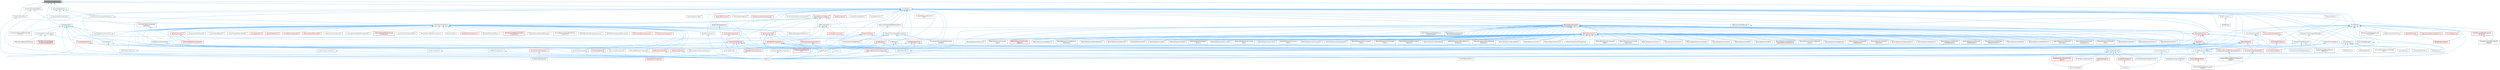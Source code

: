 digraph "PrimitiveComponentId.h"
{
 // INTERACTIVE_SVG=YES
 // LATEX_PDF_SIZE
  bgcolor="transparent";
  edge [fontname=Helvetica,fontsize=10,labelfontname=Helvetica,labelfontsize=10];
  node [fontname=Helvetica,fontsize=10,shape=box,height=0.2,width=0.4];
  Node1 [id="Node000001",label="PrimitiveComponentId.h",height=0.2,width=0.4,color="gray40", fillcolor="grey60", style="filled", fontcolor="black",tooltip=" "];
  Node1 -> Node2 [id="edge1_Node000001_Node000002",dir="back",color="steelblue1",style="solid",tooltip=" "];
  Node2 [id="Node000002",label="ComponentInterfaces.h",height=0.2,width=0.4,color="grey40", fillcolor="white", style="filled",URL="$d2/d8f/ComponentInterfaces_8h.html",tooltip=" "];
  Node2 -> Node3 [id="edge2_Node000002_Node000003",dir="back",color="steelblue1",style="solid",tooltip=" "];
  Node3 [id="Node000003",label="ActorPrimitiveComponentInterface.h",height=0.2,width=0.4,color="grey40", fillcolor="white", style="filled",URL="$d1/d40/ActorPrimitiveComponentInterface_8h.html",tooltip=" "];
  Node3 -> Node4 [id="edge3_Node000003_Node000004",dir="back",color="steelblue1",style="solid",tooltip=" "];
  Node4 [id="Node000004",label="PrimitiveComponent.h",height=0.2,width=0.4,color="grey40", fillcolor="white", style="filled",URL="$df/d9f/PrimitiveComponent_8h.html",tooltip=" "];
  Node4 -> Node5 [id="edge4_Node000004_Node000005",dir="back",color="steelblue1",style="solid",tooltip=" "];
  Node5 [id="Node000005",label="ActorPrimitiveColorHandler.h",height=0.2,width=0.4,color="grey40", fillcolor="white", style="filled",URL="$d4/d72/ActorPrimitiveColorHandler_8h.html",tooltip=" "];
  Node4 -> Node6 [id="edge5_Node000004_Node000006",dir="back",color="steelblue1",style="solid",tooltip=" "];
  Node6 [id="Node000006",label="ArrowComponent.h",height=0.2,width=0.4,color="grey40", fillcolor="white", style="filled",URL="$db/d35/ArrowComponent_8h.html",tooltip=" "];
  Node6 -> Node7 [id="edge6_Node000006_Node000007",dir="back",color="steelblue1",style="solid",tooltip=" "];
  Node7 [id="Node000007",label="Engine.h",height=0.2,width=0.4,color="grey40", fillcolor="white", style="filled",URL="$d1/d34/Public_2Engine_8h.html",tooltip=" "];
  Node4 -> Node8 [id="edge7_Node000004_Node000008",dir="back",color="steelblue1",style="solid",tooltip=" "];
  Node8 [id="Node000008",label="AsyncRegisterLevelContext.cpp",height=0.2,width=0.4,color="grey40", fillcolor="white", style="filled",URL="$da/df8/AsyncRegisterLevelContext_8cpp.html",tooltip=" "];
  Node4 -> Node9 [id="edge8_Node000004_Node000009",dir="back",color="steelblue1",style="solid",tooltip=" "];
  Node9 [id="Node000009",label="BakedShallowWaterSimulation\lComponent.h",height=0.2,width=0.4,color="red", fillcolor="#FFF0F0", style="filled",URL="$d4/dbc/BakedShallowWaterSimulationComponent_8h.html",tooltip=" "];
  Node4 -> Node23 [id="edge9_Node000004_Node000023",dir="back",color="steelblue1",style="solid",tooltip=" "];
  Node23 [id="Node000023",label="BillboardComponent.h",height=0.2,width=0.4,color="red", fillcolor="#FFF0F0", style="filled",URL="$db/d72/BillboardComponent_8h.html",tooltip=" "];
  Node23 -> Node7 [id="edge10_Node000023_Node000007",dir="back",color="steelblue1",style="solid",tooltip=" "];
  Node4 -> Node28 [id="edge11_Node000004_Node000028",dir="back",color="steelblue1",style="solid",tooltip=" "];
  Node28 [id="Node000028",label="BrushComponent.h",height=0.2,width=0.4,color="red", fillcolor="#FFF0F0", style="filled",URL="$d0/d9c/BrushComponent_8h.html",tooltip=" "];
  Node28 -> Node7 [id="edge12_Node000028_Node000007",dir="back",color="steelblue1",style="solid",tooltip=" "];
  Node4 -> Node30 [id="edge13_Node000004_Node000030",dir="back",color="steelblue1",style="solid",tooltip=" "];
  Node30 [id="Node000030",label="ClusterUnionComponent.h",height=0.2,width=0.4,color="red", fillcolor="#FFF0F0", style="filled",URL="$d0/d16/ClusterUnionComponent_8h.html",tooltip=" "];
  Node4 -> Node32 [id="edge14_Node000004_Node000032",dir="back",color="steelblue1",style="solid",tooltip=" "];
  Node32 [id="Node000032",label="ComponentCollisionUtil.h",height=0.2,width=0.4,color="grey40", fillcolor="white", style="filled",URL="$d9/d1c/ComponentCollisionUtil_8h.html",tooltip=" "];
  Node4 -> Node33 [id="edge15_Node000004_Node000033",dir="back",color="steelblue1",style="solid",tooltip=" "];
  Node33 [id="Node000033",label="CustomPhysXPayload.h",height=0.2,width=0.4,color="grey40", fillcolor="white", style="filled",URL="$d3/d90/CustomPhysXPayload_8h.html",tooltip=" "];
  Node4 -> Node34 [id="edge16_Node000004_Node000034",dir="back",color="steelblue1",style="solid",tooltip=" "];
  Node34 [id="Node000034",label="DebugDrawComponent.h",height=0.2,width=0.4,color="red", fillcolor="#FFF0F0", style="filled",URL="$d9/dae/DebugDrawComponent_8h.html",tooltip=" "];
  Node4 -> Node38 [id="edge17_Node000004_Node000038",dir="back",color="steelblue1",style="solid",tooltip=" "];
  Node38 [id="Node000038",label="DrawFrustumComponent.h",height=0.2,width=0.4,color="grey40", fillcolor="white", style="filled",URL="$db/d24/DrawFrustumComponent_8h.html",tooltip=" "];
  Node38 -> Node7 [id="edge18_Node000038_Node000007",dir="back",color="steelblue1",style="solid",tooltip=" "];
  Node4 -> Node39 [id="edge19_Node000004_Node000039",dir="back",color="steelblue1",style="solid",tooltip=" "];
  Node39 [id="Node000039",label="EditorComponentSourceFactory.h",height=0.2,width=0.4,color="grey40", fillcolor="white", style="filled",URL="$d4/d35/EditorComponentSourceFactory_8h.html",tooltip=" "];
  Node4 -> Node40 [id="edge20_Node000004_Node000040",dir="back",color="steelblue1",style="solid",tooltip=" "];
  Node40 [id="Node000040",label="EditorViewportSelectability.h",height=0.2,width=0.4,color="grey40", fillcolor="white", style="filled",URL="$d0/da6/EditorViewportSelectability_8h.html",tooltip=" "];
  Node4 -> Node41 [id="edge21_Node000004_Node000041",dir="back",color="steelblue1",style="solid",tooltip=" "];
  Node41 [id="Node000041",label="EngineMinimal.h",height=0.2,width=0.4,color="grey40", fillcolor="white", style="filled",URL="$d0/d2c/EngineMinimal_8h.html",tooltip=" "];
  Node41 -> Node7 [id="edge22_Node000041_Node000007",dir="back",color="steelblue1",style="solid",tooltip=" "];
  Node4 -> Node42 [id="edge23_Node000004_Node000042",dir="back",color="steelblue1",style="solid",tooltip=" "];
  Node42 [id="Node000042",label="EngineSharedPCH.h",height=0.2,width=0.4,color="grey40", fillcolor="white", style="filled",URL="$dc/dbb/EngineSharedPCH_8h.html",tooltip=" "];
  Node42 -> Node43 [id="edge24_Node000042_Node000043",dir="back",color="steelblue1",style="solid",tooltip=" "];
  Node43 [id="Node000043",label="UnrealEdSharedPCH.h",height=0.2,width=0.4,color="grey40", fillcolor="white", style="filled",URL="$d1/de6/UnrealEdSharedPCH_8h.html",tooltip=" "];
  Node4 -> Node44 [id="edge25_Node000004_Node000044",dir="back",color="steelblue1",style="solid",tooltip=" "];
  Node44 [id="Node000044",label="FloorQueryUtils.h",height=0.2,width=0.4,color="red", fillcolor="#FFF0F0", style="filled",URL="$df/d2a/FloorQueryUtils_8h.html",tooltip=" "];
  Node4 -> Node57 [id="edge26_Node000004_Node000057",dir="back",color="steelblue1",style="solid",tooltip=" "];
  Node57 [id="Node000057",label="GeometrySelector.h",height=0.2,width=0.4,color="red", fillcolor="#FFF0F0", style="filled",URL="$d5/d67/GeometrySelector_8h.html",tooltip=" "];
  Node4 -> Node67 [id="edge27_Node000004_Node000067",dir="back",color="steelblue1",style="solid",tooltip=" "];
  Node67 [id="Node000067",label="GizmoBaseComponent.h",height=0.2,width=0.4,color="red", fillcolor="#FFF0F0", style="filled",URL="$db/dfd/GizmoBaseComponent_8h.html",tooltip=" "];
  Node4 -> Node74 [id="edge28_Node000004_Node000074",dir="back",color="steelblue1",style="solid",tooltip=" "];
  Node74 [id="Node000074",label="GizmoRenderingUtil.h",height=0.2,width=0.4,color="grey40", fillcolor="white", style="filled",URL="$d0/d40/GizmoRenderingUtil_8h.html",tooltip=" "];
  Node74 -> Node75 [id="edge29_Node000074_Node000075",dir="back",color="steelblue1",style="solid",tooltip=" "];
  Node75 [id="Node000075",label="GizmoElementBase.h",height=0.2,width=0.4,color="red", fillcolor="#FFF0F0", style="filled",URL="$d5/d19/GizmoElementBase_8h.html",tooltip=" "];
  Node74 -> Node91 [id="edge30_Node000074_Node000091",dir="back",color="steelblue1",style="solid",tooltip=" "];
  Node91 [id="Node000091",label="GizmoViewContext.h",height=0.2,width=0.4,color="red", fillcolor="#FFF0F0", style="filled",URL="$dd/d1a/GizmoViewContext_8h.html",tooltip=" "];
  Node91 -> Node75 [id="edge31_Node000091_Node000075",dir="back",color="steelblue1",style="solid",tooltip=" "];
  Node4 -> Node93 [id="edge32_Node000004_Node000093",dir="back",color="steelblue1",style="solid",tooltip=" "];
  Node93 [id="Node000093",label="ISMComponentDescriptor.h",height=0.2,width=0.4,color="red", fillcolor="#FFF0F0", style="filled",URL="$dd/d82/ISMComponentDescriptor_8h.html",tooltip=" "];
  Node4 -> Node99 [id="edge33_Node000004_Node000099",dir="back",color="steelblue1",style="solid",tooltip=" "];
  Node99 [id="Node000099",label="LakeCollisionComponent.h",height=0.2,width=0.4,color="grey40", fillcolor="white", style="filled",URL="$d6/d05/LakeCollisionComponent_8h.html",tooltip=" "];
  Node4 -> Node100 [id="edge34_Node000004_Node000100",dir="back",color="steelblue1",style="solid",tooltip=" "];
  Node100 [id="Node000100",label="LandscapeComponent.h",height=0.2,width=0.4,color="red", fillcolor="#FFF0F0", style="filled",URL="$d4/dba/LandscapeComponent_8h.html",tooltip=" "];
  Node100 -> Node108 [id="edge35_Node000100_Node000108",dir="back",color="steelblue1",style="solid",tooltip=" "];
  Node108 [id="Node000108",label="LandscapeRender.h",height=0.2,width=0.4,color="grey40", fillcolor="white", style="filled",URL="$df/d67/LandscapeRender_8h.html",tooltip=" "];
  Node4 -> Node109 [id="edge36_Node000004_Node000109",dir="back",color="steelblue1",style="solid",tooltip=" "];
  Node109 [id="Node000109",label="LandscapeGizmoRenderComponent.h",height=0.2,width=0.4,color="grey40", fillcolor="white", style="filled",URL="$d0/d84/LandscapeGizmoRenderComponent_8h.html",tooltip=" "];
  Node4 -> Node110 [id="edge37_Node000004_Node000110",dir="back",color="steelblue1",style="solid",tooltip=" "];
  Node110 [id="Node000110",label="LandscapeHeightfieldCollision\lComponent.h",height=0.2,width=0.4,color="red", fillcolor="#FFF0F0", style="filled",URL="$d2/d06/LandscapeHeightfieldCollisionComponent_8h.html",tooltip=" "];
  Node4 -> Node115 [id="edge38_Node000004_Node000115",dir="back",color="steelblue1",style="solid",tooltip=" "];
  Node115 [id="Node000115",label="LandscapeSplinesComponent.h",height=0.2,width=0.4,color="red", fillcolor="#FFF0F0", style="filled",URL="$d4/d7e/LandscapeSplinesComponent_8h.html",tooltip=" "];
  Node4 -> Node118 [id="edge39_Node000004_Node000118",dir="back",color="steelblue1",style="solid",tooltip=" "];
  Node118 [id="Node000118",label="LineBatchComponent.h",height=0.2,width=0.4,color="grey40", fillcolor="white", style="filled",URL="$d4/dd8/LineBatchComponent_8h.html",tooltip=" "];
  Node118 -> Node7 [id="edge40_Node000118_Node000007",dir="back",color="steelblue1",style="solid",tooltip=" "];
  Node4 -> Node119 [id="edge41_Node000004_Node000119",dir="back",color="steelblue1",style="solid",tooltip=" "];
  Node119 [id="Node000119",label="MaterialBillboardComponent.h",height=0.2,width=0.4,color="grey40", fillcolor="white", style="filled",URL="$d0/d98/MaterialBillboardComponent_8h.html",tooltip=" "];
  Node119 -> Node7 [id="edge42_Node000119_Node000007",dir="back",color="steelblue1",style="solid",tooltip=" "];
  Node4 -> Node120 [id="edge43_Node000004_Node000120",dir="back",color="steelblue1",style="solid",tooltip=" "];
  Node120 [id="Node000120",label="MeshComponent.h",height=0.2,width=0.4,color="red", fillcolor="#FFF0F0", style="filled",URL="$dd/d57/MeshComponent_8h.html",tooltip=" "];
  Node120 -> Node41 [id="edge44_Node000120_Node000041",dir="back",color="steelblue1",style="solid",tooltip=" "];
  Node120 -> Node42 [id="edge45_Node000120_Node000042",dir="back",color="steelblue1",style="solid",tooltip=" "];
  Node120 -> Node309 [id="edge46_Node000120_Node000309",dir="back",color="steelblue1",style="solid",tooltip=" "];
  Node309 [id="Node000309",label="StaticMeshComponent.h",height=0.2,width=0.4,color="red", fillcolor="#FFF0F0", style="filled",URL="$da/daf/StaticMeshComponent_8h.html",tooltip=" "];
  Node309 -> Node39 [id="edge47_Node000309_Node000039",dir="back",color="steelblue1",style="solid",tooltip=" "];
  Node309 -> Node7 [id="edge48_Node000309_Node000007",dir="back",color="steelblue1",style="solid",tooltip=" "];
  Node309 -> Node41 [id="edge49_Node000309_Node000041",dir="back",color="steelblue1",style="solid",tooltip=" "];
  Node309 -> Node42 [id="edge50_Node000309_Node000042",dir="back",color="steelblue1",style="solid",tooltip=" "];
  Node309 -> Node242 [id="edge51_Node000309_Node000242",dir="back",color="steelblue1",style="solid",tooltip=" "];
  Node242 [id="Node000242",label="InstancedSkinnedMeshComponent.h",height=0.2,width=0.4,color="red", fillcolor="#FFF0F0", style="filled",URL="$d7/da7/InstancedSkinnedMeshComponent_8h.html",tooltip=" "];
  Node242 -> Node244 [id="edge52_Node000242_Node000244",dir="back",color="steelblue1",style="solid",tooltip=" "];
  Node244 [id="Node000244",label="InstancedSkinnedMeshComponent\lHelper.h",height=0.2,width=0.4,color="grey40", fillcolor="white", style="filled",URL="$d1/d86/InstancedSkinnedMeshComponentHelper_8h.html",tooltip=" "];
  Node309 -> Node328 [id="edge53_Node000309_Node000328",dir="back",color="steelblue1",style="solid",tooltip=" "];
  Node328 [id="Node000328",label="InstancedStaticMeshComponent.h",height=0.2,width=0.4,color="red", fillcolor="#FFF0F0", style="filled",URL="$d8/d5d/InstancedStaticMeshComponent_8h.html",tooltip=" "];
  Node328 -> Node7 [id="edge54_Node000328_Node000007",dir="back",color="steelblue1",style="solid",tooltip=" "];
  Node328 -> Node332 [id="edge55_Node000328_Node000332",dir="back",color="steelblue1",style="solid",tooltip=" "];
  Node332 [id="Node000332",label="InstancedStaticMesh.h",height=0.2,width=0.4,color="red", fillcolor="#FFF0F0", style="filled",URL="$dd/d89/InstancedStaticMesh_8h.html",tooltip=" "];
  Node332 -> Node333 [id="edge56_Node000332_Node000333",dir="back",color="steelblue1",style="solid",tooltip=" "];
  Node333 [id="Node000333",label="InstancedStaticMeshComponent\lHelper.h",height=0.2,width=0.4,color="grey40", fillcolor="white", style="filled",URL="$dc/dc7/InstancedStaticMeshComponentHelper_8h.html",tooltip=" "];
  Node4 -> Node367 [id="edge57_Node000004_Node000367",dir="back",color="steelblue1",style="solid",tooltip=" "];
  Node367 [id="Node000367",label="ModelComponent.h",height=0.2,width=0.4,color="grey40", fillcolor="white", style="filled",URL="$d9/d34/ModelComponent_8h.html",tooltip=" "];
  Node367 -> Node7 [id="edge58_Node000367_Node000007",dir="back",color="steelblue1",style="solid",tooltip=" "];
  Node4 -> Node368 [id="edge59_Node000004_Node000368",dir="back",color="steelblue1",style="solid",tooltip=" "];
  Node368 [id="Node000368",label="ModularVehicleBaseComponent.h",height=0.2,width=0.4,color="grey40", fillcolor="white", style="filled",URL="$d3/dc7/ModularVehicleBaseComponent_8h.html",tooltip=" "];
  Node4 -> Node369 [id="edge60_Node000004_Node000369",dir="back",color="steelblue1",style="solid",tooltip=" "];
  Node369 [id="Node000369",label="MovementUtils.h",height=0.2,width=0.4,color="grey40", fillcolor="white", style="filled",URL="$d0/d54/MovementUtils_8h.html",tooltip=" "];
  Node4 -> Node370 [id="edge61_Node000004_Node000370",dir="back",color="steelblue1",style="solid",tooltip=" "];
  Node370 [id="Node000370",label="NetworkPredictionDriver.h",height=0.2,width=0.4,color="red", fillcolor="#FFF0F0", style="filled",URL="$d4/db2/NetworkPredictionDriver_8h.html",tooltip=" "];
  Node4 -> Node377 [id="edge62_Node000004_Node000377",dir="back",color="steelblue1",style="solid",tooltip=" "];
  Node377 [id="Node000377",label="NetworkPredictionPhysics.h",height=0.2,width=0.4,color="grey40", fillcolor="white", style="filled",URL="$d8/dee/NetworkPredictionPhysics_8h.html",tooltip=" "];
  Node4 -> Node378 [id="edge63_Node000004_Node000378",dir="back",color="steelblue1",style="solid",tooltip=" "];
  Node378 [id="Node000378",label="ParticleSystemComponent.h",height=0.2,width=0.4,color="red", fillcolor="#FFF0F0", style="filled",URL="$d4/d17/ParticleSystemComponent_8h.html",tooltip=" "];
  Node378 -> Node41 [id="edge64_Node000378_Node000041",dir="back",color="steelblue1",style="solid",tooltip=" "];
  Node4 -> Node386 [id="edge65_Node000004_Node000386",dir="back",color="steelblue1",style="solid",tooltip=" "];
  Node386 [id="Node000386",label="PhysicsFieldComponent.h",height=0.2,width=0.4,color="grey40", fillcolor="white", style="filled",URL="$dd/d76/PhysicsFieldComponent_8h.html",tooltip=" "];
  Node4 -> Node387 [id="edge66_Node000004_Node000387",dir="back",color="steelblue1",style="solid",tooltip=" "];
  Node387 [id="Node000387",label="PrimitiveSceneProxyDesc.h",height=0.2,width=0.4,color="red", fillcolor="#FFF0F0", style="filled",URL="$d8/d20/PrimitiveSceneProxyDesc_8h.html",tooltip=" "];
  Node387 -> Node388 [id="edge67_Node000387_Node000388",dir="back",color="steelblue1",style="solid",tooltip=" "];
  Node388 [id="Node000388",label="AnimNextDebugDraw.h",height=0.2,width=0.4,color="grey40", fillcolor="white", style="filled",URL="$dd/de1/AnimNextDebugDraw_8h.html",tooltip=" "];
  Node4 -> Node392 [id="edge68_Node000004_Node000392",dir="back",color="steelblue1",style="solid",tooltip=" "];
  Node392 [id="Node000392",label="ShapeComponent.h",height=0.2,width=0.4,color="red", fillcolor="#FFF0F0", style="filled",URL="$d4/d4b/ShapeComponent_8h.html",tooltip=" "];
  Node392 -> Node7 [id="edge69_Node000392_Node000007",dir="back",color="steelblue1",style="solid",tooltip=" "];
  Node4 -> Node400 [id="edge70_Node000004_Node000400",dir="back",color="steelblue1",style="solid",tooltip=" "];
  Node400 [id="Node000400",label="SimpleStreamableAssetManager.h",height=0.2,width=0.4,color="grey40", fillcolor="white", style="filled",URL="$df/d02/SimpleStreamableAssetManager_8h.html",tooltip=" "];
  Node4 -> Node401 [id="edge71_Node000004_Node000401",dir="back",color="steelblue1",style="solid",tooltip=" "];
  Node401 [id="Node000401",label="SmartObjectContainerRendering\lComponent.h",height=0.2,width=0.4,color="grey40", fillcolor="white", style="filled",URL="$d8/d15/SmartObjectContainerRenderingComponent_8h.html",tooltip=" "];
  Node4 -> Node402 [id="edge72_Node000004_Node000402",dir="back",color="steelblue1",style="solid",tooltip=" "];
  Node402 [id="Node000402",label="SmartObjectRenderingComponent.h",height=0.2,width=0.4,color="grey40", fillcolor="white", style="filled",URL="$da/d17/SmartObjectRenderingComponent_8h.html",tooltip=" "];
  Node4 -> Node403 [id="edge73_Node000004_Node000403",dir="back",color="steelblue1",style="solid",tooltip=" "];
  Node403 [id="Node000403",label="SplineComponent.h",height=0.2,width=0.4,color="red", fillcolor="#FFF0F0", style="filled",URL="$d3/d00/SplineComponent_8h.html",tooltip=" "];
  Node403 -> Node115 [id="edge74_Node000403_Node000115",dir="back",color="steelblue1",style="solid",tooltip=" "];
  Node4 -> Node414 [id="edge75_Node000004_Node000414",dir="back",color="steelblue1",style="solid",tooltip=" "];
  Node414 [id="Node000414",label="SplineMeshComponentDescriptor.h",height=0.2,width=0.4,color="grey40", fillcolor="white", style="filled",URL="$d1/d6f/SplineMeshComponentDescriptor_8h.html",tooltip=" "];
  Node4 -> Node415 [id="edge76_Node000004_Node000415",dir="back",color="steelblue1",style="solid",tooltip=" "];
  Node415 [id="Node000415",label="StaticLightingSystemInterface.h",height=0.2,width=0.4,color="grey40", fillcolor="white", style="filled",URL="$da/d21/StaticLightingSystemInterface_8h.html",tooltip=" "];
  Node4 -> Node416 [id="edge77_Node000004_Node000416",dir="back",color="steelblue1",style="solid",tooltip=" "];
  Node416 [id="Node000416",label="TextRenderComponent.h",height=0.2,width=0.4,color="grey40", fillcolor="white", style="filled",URL="$dd/d07/TextRenderComponent_8h.html",tooltip=" "];
  Node416 -> Node7 [id="edge78_Node000416_Node000007",dir="back",color="steelblue1",style="solid",tooltip=" "];
  Node4 -> Node417 [id="edge79_Node000004_Node000417",dir="back",color="steelblue1",style="solid",tooltip=" "];
  Node417 [id="Node000417",label="VectorFieldComponent.h",height=0.2,width=0.4,color="grey40", fillcolor="white", style="filled",URL="$d1/d45/VectorFieldComponent_8h.html",tooltip=" "];
  Node417 -> Node7 [id="edge80_Node000417_Node000007",dir="back",color="steelblue1",style="solid",tooltip=" "];
  Node4 -> Node418 [id="edge81_Node000004_Node000418",dir="back",color="steelblue1",style="solid",tooltip=" "];
  Node418 [id="Node000418",label="VehicleSimBaseComponent.h",height=0.2,width=0.4,color="red", fillcolor="#FFF0F0", style="filled",URL="$d3/db2/VehicleSimBaseComponent_8h.html",tooltip=" "];
  Node2 -> Node428 [id="edge82_Node000002_Node000428",dir="back",color="steelblue1",style="solid",tooltip=" "];
  Node428 [id="Node000428",label="ActorStaticMeshComponent\lInterface.h",height=0.2,width=0.4,color="grey40", fillcolor="white", style="filled",URL="$dc/d70/ActorStaticMeshComponentInterface_8h.html",tooltip=" "];
  Node428 -> Node309 [id="edge83_Node000428_Node000309",dir="back",color="steelblue1",style="solid",tooltip=" "];
  Node2 -> Node429 [id="edge84_Node000002_Node000429",dir="back",color="steelblue1",style="solid",tooltip=" "];
  Node429 [id="Node000429",label="ComponentInterfaceIterator.h",height=0.2,width=0.4,color="grey40", fillcolor="white", style="filled",URL="$d3/dd4/ComponentInterfaceIterator_8h.html",tooltip=" "];
  Node2 -> Node430 [id="edge85_Node000002_Node000430",dir="back",color="steelblue1",style="solid",tooltip=" "];
  Node430 [id="Node000430",label="ComponentRecreateRenderState\lContext.h",height=0.2,width=0.4,color="grey40", fillcolor="white", style="filled",URL="$de/dd0/ComponentRecreateRenderStateContext_8h.html",tooltip=" "];
  Node1 -> Node431 [id="edge86_Node000001_Node000431",dir="back",color="steelblue1",style="solid",tooltip=" "];
  Node431 [id="Node000431",label="PrimitiveSceneDesc.h",height=0.2,width=0.4,color="grey40", fillcolor="white", style="filled",URL="$de/dca/PrimitiveSceneDesc_8h.html",tooltip=" "];
  Node431 -> Node388 [id="edge87_Node000431_Node000388",dir="back",color="steelblue1",style="solid",tooltip=" "];
  Node1 -> Node432 [id="edge88_Node000001_Node000432",dir="back",color="steelblue1",style="solid",tooltip=" "];
  Node432 [id="Node000432",label="PrimitiveSceneInfoData.h",height=0.2,width=0.4,color="grey40", fillcolor="white", style="filled",URL="$d5/d90/PrimitiveSceneInfoData_8h.html",tooltip=" "];
  Node432 -> Node4 [id="edge89_Node000432_Node000004",dir="back",color="steelblue1",style="solid",tooltip=" "];
  Node432 -> Node431 [id="edge90_Node000432_Node000431",dir="back",color="steelblue1",style="solid",tooltip=" "];
  Node1 -> Node433 [id="edge91_Node000001_Node000433",dir="back",color="steelblue1",style="solid",tooltip=" "];
  Node433 [id="Node000433",label="SceneInterface.h",height=0.2,width=0.4,color="grey40", fillcolor="white", style="filled",URL="$d1/d9a/SceneInterface_8h.html",tooltip=" "];
  Node433 -> Node8 [id="edge92_Node000433_Node000008",dir="back",color="steelblue1",style="solid",tooltip=" "];
  Node433 -> Node430 [id="edge93_Node000433_Node000430",dir="back",color="steelblue1",style="solid",tooltip=" "];
  Node433 -> Node321 [id="edge94_Node000433_Node000321",dir="back",color="steelblue1",style="solid",tooltip=" "];
  Node321 [id="Node000321",label="DisplayClusterRootActor.h",height=0.2,width=0.4,color="grey40", fillcolor="white", style="filled",URL="$d0/d41/DisplayClusterRootActor_8h.html",tooltip=" "];
  Node321 -> Node322 [id="edge95_Node000321_Node000322",dir="back",color="steelblue1",style="solid",tooltip=" "];
  Node322 [id="Node000322",label="DisplayClusterMoviePipeline\lSettings.h",height=0.2,width=0.4,color="grey40", fillcolor="white", style="filled",URL="$d7/d56/DisplayClusterMoviePipelineSettings_8h.html",tooltip=" "];
  Node321 -> Node323 [id="edge96_Node000321_Node000323",dir="back",color="steelblue1",style="solid",tooltip=" "];
  Node323 [id="Node000323",label="DisplayClusterViewportHelpers.h",height=0.2,width=0.4,color="grey40", fillcolor="white", style="filled",URL="$d6/d8b/DisplayClusterViewportHelpers_8h.html",tooltip=" "];
  Node321 -> Node324 [id="edge97_Node000321_Node000324",dir="back",color="steelblue1",style="solid",tooltip=" "];
  Node324 [id="Node000324",label="IDisplayClusterBlueprint\lAPI.h",height=0.2,width=0.4,color="red", fillcolor="#FFF0F0", style="filled",URL="$d6/dd6/IDisplayClusterBlueprintAPI_8h.html",tooltip=" "];
  Node433 -> Node7 [id="edge98_Node000433_Node000007",dir="back",color="steelblue1",style="solid",tooltip=" "];
  Node433 -> Node41 [id="edge99_Node000433_Node000041",dir="back",color="steelblue1",style="solid",tooltip=" "];
  Node433 -> Node42 [id="edge100_Node000433_Node000042",dir="back",color="steelblue1",style="solid",tooltip=" "];
  Node433 -> Node434 [id="edge101_Node000433_Node000434",dir="back",color="steelblue1",style="solid",tooltip=" "];
  Node434 [id="Node000434",label="ParticleDefinitions.h",height=0.2,width=0.4,color="grey40", fillcolor="white", style="filled",URL="$db/dde/ParticleDefinitions_8h.html",tooltip=" "];
  Node434 -> Node241 [id="edge102_Node000434_Node000241",dir="back",color="steelblue1",style="solid",tooltip=" "];
  Node241 [id="Node000241",label="UnrealEd.h",height=0.2,width=0.4,color="grey40", fillcolor="white", style="filled",URL="$d2/d5f/UnrealEd_8h.html",tooltip=" "];
  Node433 -> Node435 [id="edge103_Node000433_Node000435",dir="back",color="steelblue1",style="solid",tooltip=" "];
  Node435 [id="Node000435",label="SceneViewExtensionContext.h",height=0.2,width=0.4,color="grey40", fillcolor="white", style="filled",URL="$d6/d1c/SceneViewExtensionContext_8h.html",tooltip=" "];
  Node435 -> Node436 [id="edge104_Node000435_Node000436",dir="back",color="steelblue1",style="solid",tooltip=" "];
  Node436 [id="Node000436",label="SceneViewExtension.h",height=0.2,width=0.4,color="red", fillcolor="#FFF0F0", style="filled",URL="$d0/d0d/SceneViewExtension_8h.html",tooltip=" "];
  Node436 -> Node324 [id="edge105_Node000436_Node000324",dir="back",color="steelblue1",style="solid",tooltip=" "];
  Node436 -> Node108 [id="edge106_Node000436_Node000108",dir="back",color="steelblue1",style="solid",tooltip=" "];
  Node435 -> Node442 [id="edge107_Node000435_Node000442",dir="back",color="steelblue1",style="solid",tooltip=" "];
  Node442 [id="Node000442",label="VPFullScreenUserWidget\l_PostProcessWithSVE.h",height=0.2,width=0.4,color="red", fillcolor="#FFF0F0", style="filled",URL="$d3/d04/VPFullScreenUserWidget__PostProcessWithSVE_8h.html",tooltip=" "];
  Node435 -> Node444 [id="edge108_Node000435_Node000444",dir="back",color="steelblue1",style="solid",tooltip=" "];
  Node444 [id="Node000444",label="VPRenderingBlueprintLibrary.h",height=0.2,width=0.4,color="grey40", fillcolor="white", style="filled",URL="$d6/d6f/VPRenderingBlueprintLibrary_8h.html",tooltip=" "];
  Node433 -> Node361 [id="edge109_Node000433_Node000361",dir="back",color="steelblue1",style="solid",tooltip=" "];
  Node361 [id="Node000361",label="StaticMeshComponentHelper.h",height=0.2,width=0.4,color="grey40", fillcolor="white", style="filled",URL="$dc/dc1/StaticMeshComponentHelper_8h.html",tooltip=" "];
  Node361 -> Node333 [id="edge110_Node000361_Node000333",dir="back",color="steelblue1",style="solid",tooltip=" "];
  Node1 -> Node445 [id="edge111_Node000001_Node000445",dir="back",color="steelblue1",style="solid",tooltip=" "];
  Node445 [id="Node000445",label="SceneTypes.h",height=0.2,width=0.4,color="grey40", fillcolor="white", style="filled",URL="$d0/dc4/SceneTypes_8h.html",tooltip=" "];
  Node445 -> Node446 [id="edge112_Node000445_Node000446",dir="back",color="steelblue1",style="solid",tooltip=" "];
  Node446 [id="Node000446",label="AnalyzeReferencedContent\lStat.h",height=0.2,width=0.4,color="grey40", fillcolor="white", style="filled",URL="$dd/d94/AnalyzeReferencedContentStat_8h.html",tooltip=" "];
  Node445 -> Node447 [id="edge113_Node000445_Node000447",dir="back",color="steelblue1",style="solid",tooltip=" "];
  Node447 [id="Node000447",label="CanvasItem.h",height=0.2,width=0.4,color="grey40", fillcolor="white", style="filled",URL="$dc/df2/CanvasItem_8h.html",tooltip=" "];
  Node447 -> Node448 [id="edge114_Node000447_Node000448",dir="back",color="steelblue1",style="solid",tooltip=" "];
  Node448 [id="Node000448",label="Canvas.h",height=0.2,width=0.4,color="grey40", fillcolor="white", style="filled",URL="$dc/dd4/Canvas_8h.html",tooltip=" "];
  Node448 -> Node7 [id="edge115_Node000448_Node000007",dir="back",color="steelblue1",style="solid",tooltip=" "];
  Node447 -> Node7 [id="edge116_Node000447_Node000007",dir="back",color="steelblue1",style="solid",tooltip=" "];
  Node445 -> Node449 [id="edge117_Node000445_Node000449",dir="back",color="steelblue1",style="solid",tooltip=" "];
  Node449 [id="Node000449",label="CanvasTypes.h",height=0.2,width=0.4,color="grey40", fillcolor="white", style="filled",URL="$db/d7d/CanvasTypes_8h.html",tooltip=" "];
  Node449 -> Node450 [id="edge118_Node000449_Node000450",dir="back",color="steelblue1",style="solid",tooltip=" "];
  Node450 [id="Node000450",label="AudioDebugDraw.h",height=0.2,width=0.4,color="grey40", fillcolor="white", style="filled",URL="$df/d56/AudioDebugDraw_8h.html",tooltip=" "];
  Node449 -> Node448 [id="edge119_Node000449_Node000448",dir="back",color="steelblue1",style="solid",tooltip=" "];
  Node449 -> Node451 [id="edge120_Node000449_Node000451",dir="back",color="steelblue1",style="solid",tooltip=" "];
  Node451 [id="Node000451",label="CanvasBatchedElementRender\lItem.h",height=0.2,width=0.4,color="grey40", fillcolor="white", style="filled",URL="$d4/d4b/CanvasBatchedElementRenderItem_8h.html",tooltip=" "];
  Node449 -> Node452 [id="edge121_Node000449_Node000452",dir="back",color="steelblue1",style="solid",tooltip=" "];
  Node452 [id="Node000452",label="CanvasRender.h",height=0.2,width=0.4,color="grey40", fillcolor="white", style="filled",URL="$d8/d32/CanvasRender_8h.html",tooltip=" "];
  Node449 -> Node345 [id="edge122_Node000449_Node000345",dir="back",color="steelblue1",style="solid",tooltip=" "];
  Node345 [id="Node000345",label="CanvasRendererItem.h",height=0.2,width=0.4,color="grey40", fillcolor="white", style="filled",URL="$d7/d93/CanvasRendererItem_8h.html",tooltip=" "];
  Node449 -> Node453 [id="edge123_Node000449_Node000453",dir="back",color="steelblue1",style="solid",tooltip=" "];
  Node453 [id="Node000453",label="DebugCanvas.h",height=0.2,width=0.4,color="grey40", fillcolor="white", style="filled",URL="$df/d5a/DebugCanvas_8h.html",tooltip=" "];
  Node449 -> Node7 [id="edge124_Node000449_Node000007",dir="back",color="steelblue1",style="solid",tooltip=" "];
  Node449 -> Node454 [id="edge125_Node000449_Node000454",dir="back",color="steelblue1",style="solid",tooltip=" "];
  Node454 [id="Node000454",label="GPUSkinCache.h",height=0.2,width=0.4,color="grey40", fillcolor="white", style="filled",URL="$d0/d2d/GPUSkinCache_8h.html",tooltip=" "];
  Node445 -> Node455 [id="edge126_Node000445_Node000455",dir="back",color="steelblue1",style="solid",tooltip=" "];
  Node455 [id="Node000455",label="DebugCameraController.h",height=0.2,width=0.4,color="grey40", fillcolor="white", style="filled",URL="$d1/d9e/DebugCameraController_8h.html",tooltip=" "];
  Node455 -> Node7 [id="edge127_Node000455_Node000007",dir="back",color="steelblue1",style="solid",tooltip=" "];
  Node445 -> Node321 [id="edge128_Node000445_Node000321",dir="back",color="steelblue1",style="solid",tooltip=" "];
  Node445 -> Node456 [id="edge129_Node000445_Node000456",dir="back",color="steelblue1",style="solid",tooltip=" "];
  Node456 [id="Node000456",label="EditorBuildUtils.h",height=0.2,width=0.4,color="grey40", fillcolor="white", style="filled",URL="$d5/d8f/EditorBuildUtils_8h.html",tooltip=" "];
  Node445 -> Node457 [id="edge130_Node000445_Node000457",dir="back",color="steelblue1",style="solid",tooltip=" "];
  Node457 [id="Node000457",label="EditorViewportClient.h",height=0.2,width=0.4,color="grey40", fillcolor="white", style="filled",URL="$d4/d41/EditorViewportClient_8h.html",tooltip=" "];
  Node457 -> Node239 [id="edge131_Node000457_Node000239",dir="back",color="steelblue1",style="solid",tooltip=" "];
  Node239 [id="Node000239",label="AnimationEditorViewportClient.h",height=0.2,width=0.4,color="grey40", fillcolor="white", style="filled",URL="$d1/d45/AnimationEditorViewportClient_8h.html",tooltip=" "];
  Node457 -> Node458 [id="edge132_Node000457_Node000458",dir="back",color="steelblue1",style="solid",tooltip=" "];
  Node458 [id="Node000458",label="DataflowEditorViewportClient\lBase.h",height=0.2,width=0.4,color="red", fillcolor="#FFF0F0", style="filled",URL="$d8/ddd/DataflowEditorViewportClientBase_8h.html",tooltip=" "];
  Node457 -> Node461 [id="edge133_Node000457_Node000461",dir="back",color="steelblue1",style="solid",tooltip=" "];
  Node461 [id="Node000461",label="ISCSEditorCustomization.h",height=0.2,width=0.4,color="grey40", fillcolor="white", style="filled",URL="$de/d19/ISCSEditorCustomization_8h.html",tooltip=" "];
  Node457 -> Node311 [id="edge134_Node000457_Node000311",dir="back",color="steelblue1",style="solid",tooltip=" "];
  Node311 [id="Node000311",label="LevelEditorViewport.h",height=0.2,width=0.4,color="red", fillcolor="#FFF0F0", style="filled",URL="$d4/ddf/LevelEditorViewport_8h.html",tooltip=" "];
  Node311 -> Node241 [id="edge135_Node000311_Node000241",dir="back",color="steelblue1",style="solid",tooltip=" "];
  Node457 -> Node462 [id="edge136_Node000457_Node000462",dir="back",color="steelblue1",style="solid",tooltip=" "];
  Node462 [id="Node000462",label="SEditorViewport.h",height=0.2,width=0.4,color="red", fillcolor="#FFF0F0", style="filled",URL="$dd/de0/SEditorViewport_8h.html",tooltip=" "];
  Node462 -> Node472 [id="edge137_Node000462_Node000472",dir="back",color="steelblue1",style="solid",tooltip=" "];
  Node472 [id="Node000472",label="SSkeletonWidget.h",height=0.2,width=0.4,color="grey40", fillcolor="white", style="filled",URL="$dd/da7/SSkeletonWidget_8h.html",tooltip=" "];
  Node457 -> Node472 [id="edge138_Node000457_Node000472",dir="back",color="steelblue1",style="solid",tooltip=" "];
  Node457 -> Node241 [id="edge139_Node000457_Node000241",dir="back",color="steelblue1",style="solid",tooltip=" "];
  Node457 -> Node43 [id="edge140_Node000457_Node000043",dir="back",color="steelblue1",style="solid",tooltip=" "];
  Node445 -> Node7 [id="edge141_Node000445_Node000007",dir="back",color="steelblue1",style="solid",tooltip=" "];
  Node445 -> Node41 [id="edge142_Node000445_Node000041",dir="back",color="steelblue1",style="solid",tooltip=" "];
  Node445 -> Node42 [id="edge143_Node000445_Node000042",dir="back",color="steelblue1",style="solid",tooltip=" "];
  Node445 -> Node473 [id="edge144_Node000445_Node000473",dir="back",color="steelblue1",style="solid",tooltip=" "];
  Node473 [id="Node000473",label="HLODProxyDesc.h",height=0.2,width=0.4,color="grey40", fillcolor="white", style="filled",URL="$d8/de4/HLODProxyDesc_8h.html",tooltip=" "];
  Node473 -> Node337 [id="edge145_Node000473_Node000337",dir="back",color="steelblue1",style="solid",tooltip=" "];
  Node337 [id="Node000337",label="HLODProxy.h",height=0.2,width=0.4,color="grey40", fillcolor="white", style="filled",URL="$dc/d2d/HLODProxy_8h.html",tooltip=" "];
  Node445 -> Node474 [id="edge146_Node000445_Node000474",dir="back",color="steelblue1",style="solid",tooltip=" "];
  Node474 [id="Node000474",label="ISMInstanceDataManager.h",height=0.2,width=0.4,color="grey40", fillcolor="white", style="filled",URL="$d1/d31/ISMInstanceDataManager_8h.html",tooltip=" "];
  Node474 -> Node328 [id="edge147_Node000474_Node000328",dir="back",color="steelblue1",style="solid",tooltip=" "];
  Node445 -> Node475 [id="edge148_Node000445_Node000475",dir="back",color="steelblue1",style="solid",tooltip=" "];
  Node475 [id="Node000475",label="InstanceDataManager.h",height=0.2,width=0.4,color="grey40", fillcolor="white", style="filled",URL="$d5/d7d/InstanceDataManager_8h.html",tooltip=" "];
  Node475 -> Node242 [id="edge149_Node000475_Node000242",dir="back",color="steelblue1",style="solid",tooltip=" "];
  Node475 -> Node244 [id="edge150_Node000475_Node000244",dir="back",color="steelblue1",style="solid",tooltip=" "];
  Node445 -> Node476 [id="edge151_Node000445_Node000476",dir="back",color="steelblue1",style="solid",tooltip=" "];
  Node476 [id="Node000476",label="InstanceUniformShaderParameters.h",height=0.2,width=0.4,color="grey40", fillcolor="white", style="filled",URL="$dc/df6/InstanceUniformShaderParameters_8h.html",tooltip=" "];
  Node476 -> Node477 [id="edge152_Node000476_Node000477",dir="back",color="steelblue1",style="solid",tooltip=" "];
  Node477 [id="Node000477",label="PrimitiveSceneShaderData.h",height=0.2,width=0.4,color="grey40", fillcolor="white", style="filled",URL="$d5/d88/PrimitiveSceneShaderData_8h.html",tooltip=" "];
  Node445 -> Node478 [id="edge153_Node000445_Node000478",dir="back",color="steelblue1",style="solid",tooltip=" "];
  Node478 [id="Node000478",label="LandscapeGrassType.h",height=0.2,width=0.4,color="grey40", fillcolor="white", style="filled",URL="$d9/d1b/LandscapeGrassType_8h.html",tooltip=" "];
  Node445 -> Node479 [id="edge154_Node000445_Node000479",dir="back",color="steelblue1",style="solid",tooltip=" "];
  Node479 [id="Node000479",label="LightComponent.h",height=0.2,width=0.4,color="grey40", fillcolor="white", style="filled",URL="$da/dcc/LightComponent_8h.html",tooltip=" "];
  Node479 -> Node480 [id="edge155_Node000479_Node000480",dir="back",color="steelblue1",style="solid",tooltip=" "];
  Node480 [id="Node000480",label="DirectionalLightComponent.h",height=0.2,width=0.4,color="grey40", fillcolor="white", style="filled",URL="$d7/d1c/DirectionalLightComponent_8h.html",tooltip=" "];
  Node480 -> Node7 [id="edge156_Node000480_Node000007",dir="back",color="steelblue1",style="solid",tooltip=" "];
  Node479 -> Node41 [id="edge157_Node000479_Node000041",dir="back",color="steelblue1",style="solid",tooltip=" "];
  Node479 -> Node481 [id="edge158_Node000479_Node000481",dir="back",color="steelblue1",style="solid",tooltip=" "];
  Node481 [id="Node000481",label="LocalLightComponent.h",height=0.2,width=0.4,color="red", fillcolor="#FFF0F0", style="filled",URL="$d3/df2/LocalLightComponent_8h.html",tooltip=" "];
  Node479 -> Node415 [id="edge159_Node000479_Node000415",dir="back",color="steelblue1",style="solid",tooltip=" "];
  Node445 -> Node486 [id="edge160_Node000445_Node000486",dir="back",color="steelblue1",style="solid",tooltip=" "];
  Node486 [id="Node000486",label="LocalPlayer.h",height=0.2,width=0.4,color="grey40", fillcolor="white", style="filled",URL="$d9/d4a/LocalPlayer_8h.html",tooltip=" "];
  Node486 -> Node7 [id="edge161_Node000486_Node000007",dir="back",color="steelblue1",style="solid",tooltip=" "];
  Node486 -> Node42 [id="edge162_Node000486_Node000042",dir="back",color="steelblue1",style="solid",tooltip=" "];
  Node445 -> Node487 [id="edge163_Node000445_Node000487",dir="back",color="steelblue1",style="solid",tooltip=" "];
  Node487 [id="Node000487",label="MapBuildDataRegistry.h",height=0.2,width=0.4,color="grey40", fillcolor="white", style="filled",URL="$df/dac/MapBuildDataRegistry_8h.html",tooltip=" "];
  Node487 -> Node108 [id="edge164_Node000487_Node000108",dir="back",color="steelblue1",style="solid",tooltip=" "];
  Node445 -> Node488 [id="edge165_Node000445_Node000488",dir="back",color="steelblue1",style="solid",tooltip=" "];
  Node488 [id="Node000488",label="MaterialCachedData.h",height=0.2,width=0.4,color="grey40", fillcolor="white", style="filled",URL="$da/dd0/MaterialCachedData_8h.html",tooltip=" "];
  Node488 -> Node489 [id="edge166_Node000488_Node000489",dir="back",color="steelblue1",style="solid",tooltip=" "];
  Node489 [id="Node000489",label="NaniteResourcesHelper.h",height=0.2,width=0.4,color="grey40", fillcolor="white", style="filled",URL="$dc/d48/NaniteResourcesHelper_8h.html",tooltip=" "];
  Node489 -> Node333 [id="edge167_Node000489_Node000333",dir="back",color="steelblue1",style="solid",tooltip=" "];
  Node489 -> Node489 [id="edge168_Node000489_Node000489",dir="back",color="steelblue1",style="solid",tooltip=" "];
  Node489 -> Node361 [id="edge169_Node000489_Node000361",dir="back",color="steelblue1",style="solid",tooltip=" "];
  Node488 -> Node490 [id="edge170_Node000488_Node000490",dir="back",color="steelblue1",style="solid",tooltip=" "];
  Node490 [id="Node000490",label="PrimitiveComponentHelper.h",height=0.2,width=0.4,color="red", fillcolor="#FFF0F0", style="filled",URL="$d1/d08/PrimitiveComponentHelper_8h.html",tooltip=" "];
  Node490 -> Node333 [id="edge171_Node000490_Node000333",dir="back",color="steelblue1",style="solid",tooltip=" "];
  Node445 -> Node491 [id="edge172_Node000445_Node000491",dir="back",color="steelblue1",style="solid",tooltip=" "];
  Node491 [id="Node000491",label="MaterialExpressionIO.h",height=0.2,width=0.4,color="red", fillcolor="#FFF0F0", style="filled",URL="$dc/d9a/MaterialExpressionIO_8h.html",tooltip=" "];
  Node491 -> Node7 [id="edge173_Node000491_Node000007",dir="back",color="steelblue1",style="solid",tooltip=" "];
  Node491 -> Node41 [id="edge174_Node000491_Node000041",dir="back",color="steelblue1",style="solid",tooltip=" "];
  Node491 -> Node42 [id="edge175_Node000491_Node000042",dir="back",color="steelblue1",style="solid",tooltip=" "];
  Node491 -> Node492 [id="edge176_Node000491_Node000492",dir="back",color="steelblue1",style="solid",tooltip=" "];
  Node492 [id="Node000492",label="Material.h",height=0.2,width=0.4,color="red", fillcolor="#FFF0F0", style="filled",URL="$df/d12/Material_8h.html",tooltip=" "];
  Node492 -> Node41 [id="edge177_Node000492_Node000041",dir="back",color="steelblue1",style="solid",tooltip=" "];
  Node492 -> Node42 [id="edge178_Node000492_Node000042",dir="back",color="steelblue1",style="solid",tooltip=" "];
  Node492 -> Node332 [id="edge179_Node000492_Node000332",dir="back",color="steelblue1",style="solid",tooltip=" "];
  Node492 -> Node489 [id="edge180_Node000492_Node000489",dir="back",color="steelblue1",style="solid",tooltip=" "];
  Node492 -> Node490 [id="edge181_Node000492_Node000490",dir="back",color="steelblue1",style="solid",tooltip=" "];
  Node491 -> Node513 [id="edge182_Node000491_Node000513",dir="back",color="steelblue1",style="solid",tooltip=" "];
  Node513 [id="Node000513",label="MaterialExpression.h",height=0.2,width=0.4,color="red", fillcolor="#FFF0F0", style="filled",URL="$df/de6/MaterialExpression_8h.html",tooltip=" "];
  Node513 -> Node42 [id="edge183_Node000513_Node000042",dir="back",color="steelblue1",style="solid",tooltip=" "];
  Node513 -> Node492 [id="edge184_Node000513_Node000492",dir="back",color="steelblue1",style="solid",tooltip=" "];
  Node513 -> Node516 [id="edge185_Node000513_Node000516",dir="back",color="steelblue1",style="solid",tooltip=" "];
  Node516 [id="Node000516",label="MaterialExpressionAbs.h",height=0.2,width=0.4,color="grey40", fillcolor="white", style="filled",URL="$d8/d80/MaterialExpressionAbs_8h.html",tooltip=" "];
  Node513 -> Node518 [id="edge186_Node000513_Node000518",dir="back",color="steelblue1",style="solid",tooltip=" "];
  Node518 [id="Node000518",label="MaterialExpressionAdd.h",height=0.2,width=0.4,color="grey40", fillcolor="white", style="filled",URL="$d3/d10/MaterialExpressionAdd_8h.html",tooltip=" "];
  Node513 -> Node519 [id="edge187_Node000513_Node000519",dir="back",color="steelblue1",style="solid",tooltip=" "];
  Node519 [id="Node000519",label="MaterialExpressionAppend\lVector.h",height=0.2,width=0.4,color="grey40", fillcolor="white", style="filled",URL="$de/d90/MaterialExpressionAppendVector_8h.html",tooltip=" "];
  Node513 -> Node520 [id="edge188_Node000513_Node000520",dir="back",color="steelblue1",style="solid",tooltip=" "];
  Node520 [id="Node000520",label="MaterialExpressionArccosine.h",height=0.2,width=0.4,color="grey40", fillcolor="white", style="filled",URL="$d5/ddd/MaterialExpressionArccosine_8h.html",tooltip=" "];
  Node513 -> Node521 [id="edge189_Node000513_Node000521",dir="back",color="steelblue1",style="solid",tooltip=" "];
  Node521 [id="Node000521",label="MaterialExpressionArccosine\lFast.h",height=0.2,width=0.4,color="grey40", fillcolor="white", style="filled",URL="$d2/d19/MaterialExpressionArccosineFast_8h.html",tooltip=" "];
  Node513 -> Node522 [id="edge190_Node000513_Node000522",dir="back",color="steelblue1",style="solid",tooltip=" "];
  Node522 [id="Node000522",label="MaterialExpressionArcsine.h",height=0.2,width=0.4,color="grey40", fillcolor="white", style="filled",URL="$dd/d5d/MaterialExpressionArcsine_8h.html",tooltip=" "];
  Node513 -> Node523 [id="edge191_Node000513_Node000523",dir="back",color="steelblue1",style="solid",tooltip=" "];
  Node523 [id="Node000523",label="MaterialExpressionArcsine\lFast.h",height=0.2,width=0.4,color="grey40", fillcolor="white", style="filled",URL="$d5/d50/MaterialExpressionArcsineFast_8h.html",tooltip=" "];
  Node513 -> Node524 [id="edge192_Node000513_Node000524",dir="back",color="steelblue1",style="solid",tooltip=" "];
  Node524 [id="Node000524",label="MaterialExpressionArctangent.h",height=0.2,width=0.4,color="grey40", fillcolor="white", style="filled",URL="$d7/d6f/MaterialExpressionArctangent_8h.html",tooltip=" "];
  Node513 -> Node525 [id="edge193_Node000513_Node000525",dir="back",color="steelblue1",style="solid",tooltip=" "];
  Node525 [id="Node000525",label="MaterialExpressionArctangent2.h",height=0.2,width=0.4,color="grey40", fillcolor="white", style="filled",URL="$df/da1/MaterialExpressionArctangent2_8h.html",tooltip=" "];
  Node513 -> Node526 [id="edge194_Node000513_Node000526",dir="back",color="steelblue1",style="solid",tooltip=" "];
  Node526 [id="Node000526",label="MaterialExpressionArctangent2\lFast.h",height=0.2,width=0.4,color="grey40", fillcolor="white", style="filled",URL="$d0/d42/MaterialExpressionArctangent2Fast_8h.html",tooltip=" "];
  Node513 -> Node527 [id="edge195_Node000513_Node000527",dir="back",color="steelblue1",style="solid",tooltip=" "];
  Node527 [id="Node000527",label="MaterialExpressionArctangent\lFast.h",height=0.2,width=0.4,color="grey40", fillcolor="white", style="filled",URL="$d2/d6f/MaterialExpressionArctangentFast_8h.html",tooltip=" "];
  Node513 -> Node528 [id="edge196_Node000513_Node000528",dir="back",color="steelblue1",style="solid",tooltip=" "];
  Node528 [id="Node000528",label="MaterialExpressionAtmospheric\lFogColor.h",height=0.2,width=0.4,color="grey40", fillcolor="white", style="filled",URL="$d3/da6/MaterialExpressionAtmosphericFogColor_8h.html",tooltip=" "];
  Node513 -> Node530 [id="edge197_Node000513_Node000530",dir="back",color="steelblue1",style="solid",tooltip=" "];
  Node530 [id="Node000530",label="MaterialExpressionBlackBody.h",height=0.2,width=0.4,color="grey40", fillcolor="white", style="filled",URL="$d4/d5b/MaterialExpressionBlackBody_8h.html",tooltip=" "];
  Node513 -> Node531 [id="edge198_Node000513_Node000531",dir="back",color="steelblue1",style="solid",tooltip=" "];
  Node531 [id="Node000531",label="MaterialExpressionBlendMaterial\lAttributes.h",height=0.2,width=0.4,color="grey40", fillcolor="white", style="filled",URL="$de/d23/MaterialExpressionBlendMaterialAttributes_8h.html",tooltip=" "];
  Node513 -> Node533 [id="edge199_Node000513_Node000533",dir="back",color="steelblue1",style="solid",tooltip=" "];
  Node533 [id="Node000533",label="MaterialExpressionBreakMaterial\lAttributes.h",height=0.2,width=0.4,color="grey40", fillcolor="white", style="filled",URL="$dd/d80/MaterialExpressionBreakMaterialAttributes_8h.html",tooltip=" "];
  Node513 -> Node534 [id="edge200_Node000513_Node000534",dir="back",color="steelblue1",style="solid",tooltip=" "];
  Node534 [id="Node000534",label="MaterialExpressionBumpOffset.h",height=0.2,width=0.4,color="grey40", fillcolor="white", style="filled",URL="$db/df8/MaterialExpressionBumpOffset_8h.html",tooltip=" "];
  Node513 -> Node536 [id="edge201_Node000513_Node000536",dir="back",color="steelblue1",style="solid",tooltip=" "];
  Node536 [id="Node000536",label="MaterialExpressionCeil.h",height=0.2,width=0.4,color="grey40", fillcolor="white", style="filled",URL="$df/d52/MaterialExpressionCeil_8h.html",tooltip=" "];
  Node513 -> Node537 [id="edge202_Node000513_Node000537",dir="back",color="steelblue1",style="solid",tooltip=" "];
  Node537 [id="Node000537",label="MaterialExpressionClamp.h",height=0.2,width=0.4,color="grey40", fillcolor="white", style="filled",URL="$d7/d14/MaterialExpressionClamp_8h.html",tooltip=" "];
  Node513 -> Node541 [id="edge203_Node000513_Node000541",dir="back",color="steelblue1",style="solid",tooltip=" "];
  Node541 [id="Node000541",label="MaterialExpressionColorRamp.h",height=0.2,width=0.4,color="grey40", fillcolor="white", style="filled",URL="$d6/d5a/MaterialExpressionColorRamp_8h.html",tooltip=" "];
  Node513 -> Node543 [id="edge204_Node000513_Node000543",dir="back",color="steelblue1",style="solid",tooltip=" "];
  Node543 [id="Node000543",label="MaterialExpressionComponent\lMask.h",height=0.2,width=0.4,color="grey40", fillcolor="white", style="filled",URL="$d6/d2a/MaterialExpressionComponentMask_8h.html",tooltip=" "];
  Node513 -> Node549 [id="edge205_Node000513_Node000549",dir="back",color="steelblue1",style="solid",tooltip=" "];
  Node549 [id="Node000549",label="MaterialExpressionConstant\lBiasScale.h",height=0.2,width=0.4,color="grey40", fillcolor="white", style="filled",URL="$da/dca/MaterialExpressionConstantBiasScale_8h.html",tooltip=" "];
  Node513 -> Node550 [id="edge206_Node000513_Node000550",dir="back",color="steelblue1",style="solid",tooltip=" "];
  Node550 [id="Node000550",label="MaterialExpressionConvert.h",height=0.2,width=0.4,color="grey40", fillcolor="white", style="filled",URL="$d9/dc6/MaterialExpressionConvert_8h.html",tooltip=" "];
  Node513 -> Node551 [id="edge207_Node000513_Node000551",dir="back",color="steelblue1",style="solid",tooltip=" "];
  Node551 [id="Node000551",label="MaterialExpressionCosine.h",height=0.2,width=0.4,color="grey40", fillcolor="white", style="filled",URL="$dc/d9a/MaterialExpressionCosine_8h.html",tooltip=" "];
  Node513 -> Node552 [id="edge208_Node000513_Node000552",dir="back",color="steelblue1",style="solid",tooltip=" "];
  Node552 [id="Node000552",label="MaterialExpressionCrossProduct.h",height=0.2,width=0.4,color="grey40", fillcolor="white", style="filled",URL="$d8/df1/MaterialExpressionCrossProduct_8h.html",tooltip=" "];
  Node513 -> Node553 [id="edge209_Node000513_Node000553",dir="back",color="steelblue1",style="solid",tooltip=" "];
  Node553 [id="Node000553",label="MaterialExpressionCustom.h",height=0.2,width=0.4,color="grey40", fillcolor="white", style="filled",URL="$df/d2d/MaterialExpressionCustom_8h.html",tooltip=" "];
  Node513 -> Node571 [id="edge210_Node000513_Node000571",dir="back",color="steelblue1",style="solid",tooltip=" "];
  Node571 [id="Node000571",label="MaterialExpressionDDX.h",height=0.2,width=0.4,color="grey40", fillcolor="white", style="filled",URL="$d8/d09/MaterialExpressionDDX_8h.html",tooltip=" "];
  Node513 -> Node572 [id="edge211_Node000513_Node000572",dir="back",color="steelblue1",style="solid",tooltip=" "];
  Node572 [id="Node000572",label="MaterialExpressionDDY.h",height=0.2,width=0.4,color="grey40", fillcolor="white", style="filled",URL="$d5/de9/MaterialExpressionDDY_8h.html",tooltip=" "];
  Node513 -> Node573 [id="edge212_Node000513_Node000573",dir="back",color="steelblue1",style="solid",tooltip=" "];
  Node573 [id="Node000573",label="MaterialExpressionDataDriven\lShaderPlatformInfoSwitch.h",height=0.2,width=0.4,color="grey40", fillcolor="white", style="filled",URL="$dd/d74/MaterialExpressionDataDrivenShaderPlatformInfoSwitch_8h.html",tooltip=" "];
  Node513 -> Node575 [id="edge213_Node000513_Node000575",dir="back",color="steelblue1",style="solid",tooltip=" "];
  Node575 [id="Node000575",label="MaterialExpressionDecalMipmap\lLevel.h",height=0.2,width=0.4,color="grey40", fillcolor="white", style="filled",URL="$d7/d88/MaterialExpressionDecalMipmapLevel_8h.html",tooltip=" "];
  Node513 -> Node576 [id="edge214_Node000513_Node000576",dir="back",color="steelblue1",style="solid",tooltip=" "];
  Node576 [id="Node000576",label="MaterialExpressionDepthFade.h",height=0.2,width=0.4,color="grey40", fillcolor="white", style="filled",URL="$db/d1d/MaterialExpressionDepthFade_8h.html",tooltip=" "];
  Node513 -> Node577 [id="edge215_Node000513_Node000577",dir="back",color="steelblue1",style="solid",tooltip=" "];
  Node577 [id="Node000577",label="MaterialExpressionDepthOf\lFieldFunction.h",height=0.2,width=0.4,color="grey40", fillcolor="white", style="filled",URL="$d9/dda/MaterialExpressionDepthOfFieldFunction_8h.html",tooltip=" "];
  Node513 -> Node578 [id="edge216_Node000513_Node000578",dir="back",color="steelblue1",style="solid",tooltip=" "];
  Node578 [id="Node000578",label="MaterialExpressionDerive\lNormalZ.h",height=0.2,width=0.4,color="grey40", fillcolor="white", style="filled",URL="$d9/dae/MaterialExpressionDeriveNormalZ_8h.html",tooltip=" "];
  Node513 -> Node579 [id="edge217_Node000513_Node000579",dir="back",color="steelblue1",style="solid",tooltip=" "];
  Node579 [id="Node000579",label="MaterialExpressionDesaturation.h",height=0.2,width=0.4,color="grey40", fillcolor="white", style="filled",URL="$d8/d2a/MaterialExpressionDesaturation_8h.html",tooltip=" "];
  Node513 -> Node580 [id="edge218_Node000513_Node000580",dir="back",color="steelblue1",style="solid",tooltip=" "];
  Node580 [id="Node000580",label="MaterialExpressionDistance.h",height=0.2,width=0.4,color="grey40", fillcolor="white", style="filled",URL="$d6/d9a/MaterialExpressionDistance_8h.html",tooltip=" "];
  Node513 -> Node582 [id="edge219_Node000513_Node000582",dir="back",color="steelblue1",style="solid",tooltip=" "];
  Node582 [id="Node000582",label="MaterialExpressionDistance\lFieldApproxAO.h",height=0.2,width=0.4,color="grey40", fillcolor="white", style="filled",URL="$dd/d03/MaterialExpressionDistanceFieldApproxAO_8h.html",tooltip=" "];
  Node513 -> Node583 [id="edge220_Node000513_Node000583",dir="back",color="steelblue1",style="solid",tooltip=" "];
  Node583 [id="Node000583",label="MaterialExpressionDistance\lFieldGradient.h",height=0.2,width=0.4,color="grey40", fillcolor="white", style="filled",URL="$d8/dd1/MaterialExpressionDistanceFieldGradient_8h.html",tooltip=" "];
  Node513 -> Node585 [id="edge221_Node000513_Node000585",dir="back",color="steelblue1",style="solid",tooltip=" "];
  Node585 [id="Node000585",label="MaterialExpressionDistance\lToNearestSurface.h",height=0.2,width=0.4,color="grey40", fillcolor="white", style="filled",URL="$d8/dc0/MaterialExpressionDistanceToNearestSurface_8h.html",tooltip=" "];
  Node513 -> Node586 [id="edge222_Node000513_Node000586",dir="back",color="steelblue1",style="solid",tooltip=" "];
  Node586 [id="Node000586",label="MaterialExpressionDivide.h",height=0.2,width=0.4,color="grey40", fillcolor="white", style="filled",URL="$d5/d34/MaterialExpressionDivide_8h.html",tooltip=" "];
  Node513 -> Node587 [id="edge223_Node000513_Node000587",dir="back",color="steelblue1",style="solid",tooltip=" "];
  Node587 [id="Node000587",label="MaterialExpressionDotProduct.h",height=0.2,width=0.4,color="grey40", fillcolor="white", style="filled",URL="$df/d09/MaterialExpressionDotProduct_8h.html",tooltip=" "];
  Node513 -> Node588 [id="edge224_Node000513_Node000588",dir="back",color="steelblue1",style="solid",tooltip=" "];
  Node588 [id="Node000588",label="MaterialExpressionDynamic\lParameter.h",height=0.2,width=0.4,color="grey40", fillcolor="white", style="filled",URL="$dd/d63/MaterialExpressionDynamicParameter_8h.html",tooltip=" "];
  Node513 -> Node631 [id="edge225_Node000513_Node000631",dir="back",color="steelblue1",style="solid",tooltip=" "];
  Node631 [id="Node000631",label="MaterialExpressionFeature\lLevelSwitch.h",height=0.2,width=0.4,color="grey40", fillcolor="white", style="filled",URL="$d2/d06/MaterialExpressionFeatureLevelSwitch_8h.html",tooltip=" "];
  Node513 -> Node632 [id="edge226_Node000513_Node000632",dir="back",color="steelblue1",style="solid",tooltip=" "];
  Node632 [id="Node000632",label="MaterialExpressionFloatTo\lUInt.h",height=0.2,width=0.4,color="grey40", fillcolor="white", style="filled",URL="$dd/ddd/MaterialExpressionFloatToUInt_8h.html",tooltip=" "];
  Node513 -> Node633 [id="edge227_Node000513_Node000633",dir="back",color="steelblue1",style="solid",tooltip=" "];
  Node633 [id="Node000633",label="MaterialExpressionFloor.h",height=0.2,width=0.4,color="grey40", fillcolor="white", style="filled",URL="$d5/dea/MaterialExpressionFloor_8h.html",tooltip=" "];
  Node513 -> Node634 [id="edge228_Node000513_Node000634",dir="back",color="steelblue1",style="solid",tooltip=" "];
  Node634 [id="Node000634",label="MaterialExpressionFmod.h",height=0.2,width=0.4,color="grey40", fillcolor="white", style="filled",URL="$d9/d24/MaterialExpressionFmod_8h.html",tooltip=" "];
  Node513 -> Node637 [id="edge229_Node000513_Node000637",dir="back",color="steelblue1",style="solid",tooltip=" "];
  Node637 [id="Node000637",label="MaterialExpressionFrac.h",height=0.2,width=0.4,color="grey40", fillcolor="white", style="filled",URL="$d4/d56/MaterialExpressionFrac_8h.html",tooltip=" "];
  Node513 -> Node638 [id="edge230_Node000513_Node000638",dir="back",color="steelblue1",style="solid",tooltip=" "];
  Node638 [id="Node000638",label="MaterialExpressionFresnel.h",height=0.2,width=0.4,color="grey40", fillcolor="white", style="filled",URL="$dc/da8/MaterialExpressionFresnel_8h.html",tooltip=" "];
  Node513 -> Node639 [id="edge231_Node000513_Node000639",dir="back",color="steelblue1",style="solid",tooltip=" "];
  Node639 [id="Node000639",label="MaterialExpressionFunction\lInput.h",height=0.2,width=0.4,color="grey40", fillcolor="white", style="filled",URL="$d2/df9/MaterialExpressionFunctionInput_8h.html",tooltip=" "];
  Node513 -> Node640 [id="edge232_Node000513_Node000640",dir="back",color="steelblue1",style="solid",tooltip=" "];
  Node640 [id="Node000640",label="MaterialExpressionFunction\lOutput.h",height=0.2,width=0.4,color="red", fillcolor="#FFF0F0", style="filled",URL="$d5/dad/MaterialExpressionFunctionOutput_8h.html",tooltip=" "];
  Node513 -> Node642 [id="edge233_Node000513_Node000642",dir="back",color="steelblue1",style="solid",tooltip=" "];
  Node642 [id="Node000642",label="MaterialExpressionGIReplace.h",height=0.2,width=0.4,color="grey40", fillcolor="white", style="filled",URL="$d9/d2c/MaterialExpressionGIReplace_8h.html",tooltip=" "];
  Node513 -> Node644 [id="edge234_Node000513_Node000644",dir="back",color="steelblue1",style="solid",tooltip=" "];
  Node644 [id="Node000644",label="MaterialExpressionGetMaterial\lAttributes.h",height=0.2,width=0.4,color="grey40", fillcolor="white", style="filled",URL="$db/d31/MaterialExpressionGetMaterialAttributes_8h.html",tooltip=" "];
  Node513 -> Node645 [id="edge235_Node000513_Node000645",dir="back",color="steelblue1",style="solid",tooltip=" "];
  Node645 [id="Node000645",label="MaterialExpressionHairAttributes.h",height=0.2,width=0.4,color="grey40", fillcolor="white", style="filled",URL="$d7/dce/MaterialExpressionHairAttributes_8h.html",tooltip=" "];
  Node513 -> Node646 [id="edge236_Node000513_Node000646",dir="back",color="steelblue1",style="solid",tooltip=" "];
  Node646 [id="Node000646",label="MaterialExpressionHairColor.h",height=0.2,width=0.4,color="grey40", fillcolor="white", style="filled",URL="$db/d9f/MaterialExpressionHairColor_8h.html",tooltip=" "];
  Node513 -> Node648 [id="edge237_Node000513_Node000648",dir="back",color="steelblue1",style="solid",tooltip=" "];
  Node648 [id="Node000648",label="MaterialExpressionIf.h",height=0.2,width=0.4,color="grey40", fillcolor="white", style="filled",URL="$d4/db3/MaterialExpressionIf_8h.html",tooltip=" "];
  Node491 -> Node516 [id="edge238_Node000491_Node000516",dir="back",color="steelblue1",style="solid",tooltip=" "];
  Node491 -> Node518 [id="edge239_Node000491_Node000518",dir="back",color="steelblue1",style="solid",tooltip=" "];
  Node491 -> Node519 [id="edge240_Node000491_Node000519",dir="back",color="steelblue1",style="solid",tooltip=" "];
  Node491 -> Node520 [id="edge241_Node000491_Node000520",dir="back",color="steelblue1",style="solid",tooltip=" "];
  Node491 -> Node521 [id="edge242_Node000491_Node000521",dir="back",color="steelblue1",style="solid",tooltip=" "];
  Node491 -> Node522 [id="edge243_Node000491_Node000522",dir="back",color="steelblue1",style="solid",tooltip=" "];
  Node491 -> Node523 [id="edge244_Node000491_Node000523",dir="back",color="steelblue1",style="solid",tooltip=" "];
  Node491 -> Node524 [id="edge245_Node000491_Node000524",dir="back",color="steelblue1",style="solid",tooltip=" "];
  Node491 -> Node525 [id="edge246_Node000491_Node000525",dir="back",color="steelblue1",style="solid",tooltip=" "];
  Node491 -> Node526 [id="edge247_Node000491_Node000526",dir="back",color="steelblue1",style="solid",tooltip=" "];
  Node491 -> Node527 [id="edge248_Node000491_Node000527",dir="back",color="steelblue1",style="solid",tooltip=" "];
  Node491 -> Node528 [id="edge249_Node000491_Node000528",dir="back",color="steelblue1",style="solid",tooltip=" "];
  Node491 -> Node556 [id="edge250_Node000491_Node000556",dir="back",color="steelblue1",style="solid",tooltip=" "];
  Node556 [id="Node000556",label="MaterialExpressionBentNormal\lCustomOutput.h",height=0.2,width=0.4,color="grey40", fillcolor="white", style="filled",URL="$df/d1f/MaterialExpressionBentNormalCustomOutput_8h.html",tooltip=" "];
  Node491 -> Node530 [id="edge251_Node000491_Node000530",dir="back",color="steelblue1",style="solid",tooltip=" "];
  Node491 -> Node531 [id="edge252_Node000491_Node000531",dir="back",color="steelblue1",style="solid",tooltip=" "];
  Node491 -> Node533 [id="edge253_Node000491_Node000533",dir="back",color="steelblue1",style="solid",tooltip=" "];
  Node491 -> Node534 [id="edge254_Node000491_Node000534",dir="back",color="steelblue1",style="solid",tooltip=" "];
  Node491 -> Node536 [id="edge255_Node000491_Node000536",dir="back",color="steelblue1",style="solid",tooltip=" "];
  Node491 -> Node537 [id="edge256_Node000491_Node000537",dir="back",color="steelblue1",style="solid",tooltip=" "];
  Node491 -> Node557 [id="edge257_Node000491_Node000557",dir="back",color="steelblue1",style="solid",tooltip=" "];
  Node557 [id="Node000557",label="MaterialExpressionClearCoat\lNormalCustomOutput.h",height=0.2,width=0.4,color="grey40", fillcolor="white", style="filled",URL="$d6/d86/MaterialExpressionClearCoatNormalCustomOutput_8h.html",tooltip=" "];
  Node491 -> Node541 [id="edge258_Node000491_Node000541",dir="back",color="steelblue1",style="solid",tooltip=" "];
  Node491 -> Node543 [id="edge259_Node000491_Node000543",dir="back",color="steelblue1",style="solid",tooltip=" "];
  Node491 -> Node549 [id="edge260_Node000491_Node000549",dir="back",color="steelblue1",style="solid",tooltip=" "];
  Node491 -> Node550 [id="edge261_Node000491_Node000550",dir="back",color="steelblue1",style="solid",tooltip=" "];
  Node491 -> Node551 [id="edge262_Node000491_Node000551",dir="back",color="steelblue1",style="solid",tooltip=" "];
  Node491 -> Node552 [id="edge263_Node000491_Node000552",dir="back",color="steelblue1",style="solid",tooltip=" "];
  Node491 -> Node553 [id="edge264_Node000491_Node000553",dir="back",color="steelblue1",style="solid",tooltip=" "];
  Node491 -> Node571 [id="edge265_Node000491_Node000571",dir="back",color="steelblue1",style="solid",tooltip=" "];
  Node491 -> Node572 [id="edge266_Node000491_Node000572",dir="back",color="steelblue1",style="solid",tooltip=" "];
  Node491 -> Node573 [id="edge267_Node000491_Node000573",dir="back",color="steelblue1",style="solid",tooltip=" "];
  Node491 -> Node575 [id="edge268_Node000491_Node000575",dir="back",color="steelblue1",style="solid",tooltip=" "];
  Node491 -> Node576 [id="edge269_Node000491_Node000576",dir="back",color="steelblue1",style="solid",tooltip=" "];
  Node491 -> Node577 [id="edge270_Node000491_Node000577",dir="back",color="steelblue1",style="solid",tooltip=" "];
  Node491 -> Node578 [id="edge271_Node000491_Node000578",dir="back",color="steelblue1",style="solid",tooltip=" "];
  Node491 -> Node579 [id="edge272_Node000491_Node000579",dir="back",color="steelblue1",style="solid",tooltip=" "];
  Node491 -> Node580 [id="edge273_Node000491_Node000580",dir="back",color="steelblue1",style="solid",tooltip=" "];
  Node491 -> Node582 [id="edge274_Node000491_Node000582",dir="back",color="steelblue1",style="solid",tooltip=" "];
  Node491 -> Node583 [id="edge275_Node000491_Node000583",dir="back",color="steelblue1",style="solid",tooltip=" "];
  Node491 -> Node585 [id="edge276_Node000491_Node000585",dir="back",color="steelblue1",style="solid",tooltip=" "];
  Node491 -> Node586 [id="edge277_Node000491_Node000586",dir="back",color="steelblue1",style="solid",tooltip=" "];
  Node491 -> Node587 [id="edge278_Node000491_Node000587",dir="back",color="steelblue1",style="solid",tooltip=" "];
  Node491 -> Node588 [id="edge279_Node000491_Node000588",dir="back",color="steelblue1",style="solid",tooltip=" "];
  Node491 -> Node631 [id="edge280_Node000491_Node000631",dir="back",color="steelblue1",style="solid",tooltip=" "];
  Node491 -> Node632 [id="edge281_Node000491_Node000632",dir="back",color="steelblue1",style="solid",tooltip=" "];
  Node491 -> Node633 [id="edge282_Node000491_Node000633",dir="back",color="steelblue1",style="solid",tooltip=" "];
  Node491 -> Node634 [id="edge283_Node000491_Node000634",dir="back",color="steelblue1",style="solid",tooltip=" "];
  Node491 -> Node637 [id="edge284_Node000491_Node000637",dir="back",color="steelblue1",style="solid",tooltip=" "];
  Node491 -> Node638 [id="edge285_Node000491_Node000638",dir="back",color="steelblue1",style="solid",tooltip=" "];
  Node491 -> Node639 [id="edge286_Node000491_Node000639",dir="back",color="steelblue1",style="solid",tooltip=" "];
  Node491 -> Node640 [id="edge287_Node000491_Node000640",dir="back",color="steelblue1",style="solid",tooltip=" "];
  Node491 -> Node642 [id="edge288_Node000491_Node000642",dir="back",color="steelblue1",style="solid",tooltip=" "];
  Node491 -> Node644 [id="edge289_Node000491_Node000644",dir="back",color="steelblue1",style="solid",tooltip=" "];
  Node491 -> Node645 [id="edge290_Node000491_Node000645",dir="back",color="steelblue1",style="solid",tooltip=" "];
  Node491 -> Node646 [id="edge291_Node000491_Node000646",dir="back",color="steelblue1",style="solid",tooltip=" "];
  Node491 -> Node648 [id="edge292_Node000491_Node000648",dir="back",color="steelblue1",style="solid",tooltip=" "];
  Node445 -> Node867 [id="edge293_Node000445_Node000867",dir="back",color="steelblue1",style="solid",tooltip=" "];
  Node867 [id="Node000867",label="MaterialIRCommon.h",height=0.2,width=0.4,color="red", fillcolor="#FFF0F0", style="filled",URL="$d7/d10/MaterialIRCommon_8h.html",tooltip=" "];
  Node445 -> Node671 [id="edge294_Node000445_Node000671",dir="back",color="steelblue1",style="solid",tooltip=" "];
  Node671 [id="Node000671",label="MaterialInterface.h",height=0.2,width=0.4,color="red", fillcolor="#FFF0F0", style="filled",URL="$de/daa/MaterialInterface_8h.html",tooltip=" "];
  Node671 -> Node7 [id="edge295_Node000671_Node000007",dir="back",color="steelblue1",style="solid",tooltip=" "];
  Node671 -> Node42 [id="edge296_Node000671_Node000042",dir="back",color="steelblue1",style="solid",tooltip=" "];
  Node671 -> Node108 [id="edge297_Node000671_Node000108",dir="back",color="steelblue1",style="solid",tooltip=" "];
  Node671 -> Node492 [id="edge298_Node000671_Node000492",dir="back",color="steelblue1",style="solid",tooltip=" "];
  Node671 -> Node489 [id="edge299_Node000671_Node000489",dir="back",color="steelblue1",style="solid",tooltip=" "];
  Node671 -> Node378 [id="edge300_Node000671_Node000378",dir="back",color="steelblue1",style="solid",tooltip=" "];
  Node671 -> Node490 [id="edge301_Node000671_Node000490",dir="back",color="steelblue1",style="solid",tooltip=" "];
  Node445 -> Node730 [id="edge302_Node000445_Node000730",dir="back",color="steelblue1",style="solid",tooltip=" "];
  Node730 [id="Node000730",label="MaterialShared.h",height=0.2,width=0.4,color="red", fillcolor="#FFF0F0", style="filled",URL="$d7/d0b/MaterialShared_8h.html",tooltip=" "];
  Node730 -> Node7 [id="edge303_Node000730_Node000007",dir="back",color="steelblue1",style="solid",tooltip=" "];
  Node730 -> Node41 [id="edge304_Node000730_Node000041",dir="back",color="steelblue1",style="solid",tooltip=" "];
  Node730 -> Node42 [id="edge305_Node000730_Node000042",dir="back",color="steelblue1",style="solid",tooltip=" "];
  Node730 -> Node332 [id="edge306_Node000730_Node000332",dir="back",color="steelblue1",style="solid",tooltip=" "];
  Node730 -> Node108 [id="edge307_Node000730_Node000108",dir="back",color="steelblue1",style="solid",tooltip=" "];
  Node730 -> Node489 [id="edge308_Node000730_Node000489",dir="back",color="steelblue1",style="solid",tooltip=" "];
  Node730 -> Node434 [id="edge309_Node000730_Node000434",dir="back",color="steelblue1",style="solid",tooltip=" "];
  Node730 -> Node490 [id="edge310_Node000730_Node000490",dir="back",color="steelblue1",style="solid",tooltip=" "];
  Node445 -> Node874 [id="edge311_Node000445_Node000874",dir="back",color="steelblue1",style="solid",tooltip=" "];
  Node874 [id="Node000874",label="MaterialStatsOptions.h",height=0.2,width=0.4,color="grey40", fillcolor="white", style="filled",URL="$d5/df3/MaterialStatsOptions_8h.html",tooltip=" "];
  Node445 -> Node875 [id="edge312_Node000445_Node000875",dir="back",color="steelblue1",style="solid",tooltip=" "];
  Node875 [id="Node000875",label="MovieSceneToolsUserSettings.h",height=0.2,width=0.4,color="red", fillcolor="#FFF0F0", style="filled",URL="$d5/dab/MovieSceneToolsUserSettings_8h.html",tooltip=" "];
  Node445 -> Node434 [id="edge313_Node000445_Node000434",dir="back",color="steelblue1",style="solid",tooltip=" "];
  Node445 -> Node879 [id="edge314_Node000445_Node000879",dir="back",color="steelblue1",style="solid",tooltip=" "];
  Node879 [id="Node000879",label="PlayerController.h",height=0.2,width=0.4,color="red", fillcolor="#FFF0F0", style="filled",URL="$db/db4/PlayerController_8h.html",tooltip=" "];
  Node879 -> Node455 [id="edge315_Node000879_Node000455",dir="back",color="steelblue1",style="solid",tooltip=" "];
  Node879 -> Node41 [id="edge316_Node000879_Node000041",dir="back",color="steelblue1",style="solid",tooltip=" "];
  Node879 -> Node42 [id="edge317_Node000879_Node000042",dir="back",color="steelblue1",style="solid",tooltip=" "];
  Node879 -> Node486 [id="edge318_Node000879_Node000486",dir="back",color="steelblue1",style="solid",tooltip=" "];
  Node445 -> Node4 [id="edge319_Node000445_Node000004",dir="back",color="steelblue1",style="solid",tooltip=" "];
  Node445 -> Node490 [id="edge320_Node000445_Node000490",dir="back",color="steelblue1",style="solid",tooltip=" "];
  Node445 -> Node902 [id="edge321_Node000445_Node000902",dir="back",color="steelblue1",style="solid",tooltip=" "];
  Node902 [id="Node000902",label="PrimitiveSceneProxy.h",height=0.2,width=0.4,color="red", fillcolor="#FFF0F0", style="filled",URL="$dc/d1e/PrimitiveSceneProxy_8h.html",tooltip=" "];
  Node902 -> Node388 [id="edge322_Node000902_Node000388",dir="back",color="steelblue1",style="solid",tooltip=" "];
  Node902 -> Node903 [id="edge323_Node000902_Node000903",dir="back",color="steelblue1",style="solid",tooltip=" "];
  Node903 [id="Node000903",label="DebugRenderSceneProxy.h",height=0.2,width=0.4,color="red", fillcolor="#FFF0F0", style="filled",URL="$dc/db2/DebugRenderSceneProxy_8h.html",tooltip=" "];
  Node903 -> Node34 [id="edge324_Node000903_Node000034",dir="back",color="steelblue1",style="solid",tooltip=" "];
  Node902 -> Node7 [id="edge325_Node000902_Node000007",dir="back",color="steelblue1",style="solid",tooltip=" "];
  Node902 -> Node41 [id="edge326_Node000902_Node000041",dir="back",color="steelblue1",style="solid",tooltip=" "];
  Node902 -> Node42 [id="edge327_Node000902_Node000042",dir="back",color="steelblue1",style="solid",tooltip=" "];
  Node902 -> Node108 [id="edge328_Node000902_Node000108",dir="back",color="steelblue1",style="solid",tooltip=" "];
  Node902 -> Node386 [id="edge329_Node000902_Node000386",dir="back",color="steelblue1",style="solid",tooltip=" "];
  Node902 -> Node387 [id="edge330_Node000902_Node000387",dir="back",color="steelblue1",style="solid",tooltip=" "];
  Node445 -> Node917 [id="edge331_Node000445_Node000917",dir="back",color="steelblue1",style="solid",tooltip=" "];
  Node917 [id="Node000917",label="PrimitiveUniformShaderParameters.h",height=0.2,width=0.4,color="grey40", fillcolor="white", style="filled",URL="$d9/d46/PrimitiveUniformShaderParameters_8h.html",tooltip=" "];
  Node917 -> Node7 [id="edge332_Node000917_Node000007",dir="back",color="steelblue1",style="solid",tooltip=" "];
  Node917 -> Node41 [id="edge333_Node000917_Node000041",dir="back",color="steelblue1",style="solid",tooltip=" "];
  Node917 -> Node42 [id="edge334_Node000917_Node000042",dir="back",color="steelblue1",style="solid",tooltip=" "];
  Node917 -> Node434 [id="edge335_Node000917_Node000434",dir="back",color="steelblue1",style="solid",tooltip=" "];
  Node917 -> Node902 [id="edge336_Node000917_Node000902",dir="back",color="steelblue1",style="solid",tooltip=" "];
  Node917 -> Node477 [id="edge337_Node000917_Node000477",dir="back",color="steelblue1",style="solid",tooltip=" "];
  Node917 -> Node918 [id="edge338_Node000917_Node000918",dir="back",color="steelblue1",style="solid",tooltip=" "];
  Node918 [id="Node000918",label="PrimitiveUniformShaderParameters\lBuilder.h",height=0.2,width=0.4,color="grey40", fillcolor="white", style="filled",URL="$dd/d96/PrimitiveUniformShaderParametersBuilder_8h.html",tooltip=" "];
  Node917 -> Node919 [id="edge339_Node000917_Node000919",dir="back",color="steelblue1",style="solid",tooltip=" "];
  Node919 [id="Node000919",label="SceneManagement.h",height=0.2,width=0.4,color="red", fillcolor="#FFF0F0", style="filled",URL="$de/db9/SceneManagement_8h.html",tooltip=" "];
  Node919 -> Node457 [id="edge340_Node000919_Node000457",dir="back",color="steelblue1",style="solid",tooltip=" "];
  Node919 -> Node7 [id="edge341_Node000919_Node000007",dir="back",color="steelblue1",style="solid",tooltip=" "];
  Node919 -> Node41 [id="edge342_Node000919_Node000041",dir="back",color="steelblue1",style="solid",tooltip=" "];
  Node919 -> Node42 [id="edge343_Node000919_Node000042",dir="back",color="steelblue1",style="solid",tooltip=" "];
  Node919 -> Node108 [id="edge344_Node000919_Node000108",dir="back",color="steelblue1",style="solid",tooltip=" "];
  Node919 -> Node434 [id="edge345_Node000919_Node000434",dir="back",color="steelblue1",style="solid",tooltip=" "];
  Node445 -> Node918 [id="edge346_Node000445_Node000918",dir="back",color="steelblue1",style="solid",tooltip=" "];
  Node445 -> Node926 [id="edge347_Node000445_Node000926",dir="back",color="steelblue1",style="solid",tooltip=" "];
  Node926 [id="Node000926",label="RuntimeVirtualTextureComponent.h",height=0.2,width=0.4,color="grey40", fillcolor="white", style="filled",URL="$d7/dcf/RuntimeVirtualTextureComponent_8h.html",tooltip=" "];
  Node445 -> Node927 [id="edge348_Node000445_Node000927",dir="back",color="steelblue1",style="solid",tooltip=" "];
  Node927 [id="Node000927",label="SceneCaptureComponent.h",height=0.2,width=0.4,color="red", fillcolor="#FFF0F0", style="filled",URL="$d2/d59/SceneCaptureComponent_8h.html",tooltip=" "];
  Node927 -> Node7 [id="edge349_Node000927_Node000007",dir="back",color="steelblue1",style="solid",tooltip=" "];
  Node445 -> Node919 [id="edge350_Node000445_Node000919",dir="back",color="steelblue1",style="solid",tooltip=" "];
  Node445 -> Node931 [id="edge351_Node000445_Node000931",dir="back",color="steelblue1",style="solid",tooltip=" "];
  Node931 [id="Node000931",label="ShaderCompiler.h",height=0.2,width=0.4,color="red", fillcolor="#FFF0F0", style="filled",URL="$d4/de9/ShaderCompiler_8h.html",tooltip=" "];
  Node445 -> Node934 [id="edge352_Node000445_Node000934",dir="back",color="steelblue1",style="solid",tooltip=" "];
  Node934 [id="Node000934",label="SimpleElementShaders.h",height=0.2,width=0.4,color="grey40", fillcolor="white", style="filled",URL="$d3/df4/SimpleElementShaders_8h.html",tooltip=" "];
  Node445 -> Node352 [id="edge353_Node000445_Node000352",dir="back",color="steelblue1",style="solid",tooltip=" "];
  Node352 [id="Node000352",label="SoundDefinitions.h",height=0.2,width=0.4,color="grey40", fillcolor="white", style="filled",URL="$d4/da9/SoundDefinitions_8h.html",tooltip=" "];
  Node445 -> Node309 [id="edge354_Node000445_Node000309",dir="back",color="steelblue1",style="solid",tooltip=" "];
  Node445 -> Node935 [id="edge355_Node000445_Node000935",dir="back",color="steelblue1",style="solid",tooltip=" "];
  Node935 [id="Node000935",label="TextureStreamingTypes.h",height=0.2,width=0.4,color="red", fillcolor="#FFF0F0", style="filled",URL="$d5/df4/TextureStreamingTypes_8h.html",tooltip=" "];
  Node935 -> Node7 [id="edge356_Node000935_Node000007",dir="back",color="steelblue1",style="solid",tooltip=" "];
  Node935 -> Node42 [id="edge357_Node000935_Node000042",dir="back",color="steelblue1",style="solid",tooltip=" "];
  Node935 -> Node328 [id="edge358_Node000935_Node000328",dir="back",color="steelblue1",style="solid",tooltip=" "];
  Node935 -> Node100 [id="edge359_Node000935_Node000100",dir="back",color="steelblue1",style="solid",tooltip=" "];
  Node935 -> Node120 [id="edge360_Node000935_Node000120",dir="back",color="steelblue1",style="solid",tooltip=" "];
  Node935 -> Node367 [id="edge361_Node000935_Node000367",dir="back",color="steelblue1",style="solid",tooltip=" "];
  Node935 -> Node4 [id="edge362_Node000935_Node000004",dir="back",color="steelblue1",style="solid",tooltip=" "];
  Node935 -> Node309 [id="edge363_Node000935_Node000309",dir="back",color="steelblue1",style="solid",tooltip=" "];
  Node445 -> Node1244 [id="edge364_Node000445_Node001244",dir="back",color="steelblue1",style="solid",tooltip=" "];
  Node1244 [id="Node001244",label="UnrealEngine.h",height=0.2,width=0.4,color="red", fillcolor="#FFF0F0", style="filled",URL="$d1/d4b/UnrealEngine_8h.html",tooltip=" "];
  Node1244 -> Node7 [id="edge365_Node001244_Node000007",dir="back",color="steelblue1",style="solid",tooltip=" "];
  Node1244 -> Node42 [id="edge366_Node001244_Node000042",dir="back",color="steelblue1",style="solid",tooltip=" "];
  Node445 -> Node1248 [id="edge367_Node000445_Node001248",dir="back",color="steelblue1",style="solid",tooltip=" "];
  Node1248 [id="Node001248",label="WorldRenderCapture.h",height=0.2,width=0.4,color="red", fillcolor="#FFF0F0", style="filled",URL="$d2/db2/WorldRenderCapture_8h.html",tooltip=" "];
  Node1 -> Node1251 [id="edge368_Node000001_Node001251",dir="back",color="steelblue1",style="solid",tooltip=" "];
  Node1251 [id="Node001251",label="SceneView.h",height=0.2,width=0.4,color="grey40", fillcolor="white", style="filled",URL="$d0/d2a/SceneView_8h.html",tooltip=" "];
  Node1251 -> Node903 [id="edge369_Node001251_Node000903",dir="back",color="steelblue1",style="solid",tooltip=" "];
  Node1251 -> Node1252 [id="edge370_Node001251_Node001252",dir="back",color="steelblue1",style="solid",tooltip=" "];
  Node1252 [id="Node001252",label="DisplayClusterLightCardEditor\lHelper.h",height=0.2,width=0.4,color="grey40", fillcolor="white", style="filled",URL="$d5/d0b/DisplayClusterLightCardEditorHelper_8h.html",tooltip=" "];
  Node1251 -> Node1253 [id="edge371_Node001251_Node001253",dir="back",color="steelblue1",style="solid",tooltip=" "];
  Node1253 [id="Node001253",label="DisplayClusterMeshProjection\lRenderer.h",height=0.2,width=0.4,color="red", fillcolor="#FFF0F0", style="filled",URL="$d5/d85/DisplayClusterMeshProjectionRenderer_8h.html",tooltip=" "];
  Node1253 -> Node1252 [id="edge372_Node001253_Node001252",dir="back",color="steelblue1",style="solid",tooltip=" "];
  Node1251 -> Node1255 [id="edge373_Node001251_Node001255",dir="back",color="steelblue1",style="solid",tooltip=" "];
  Node1255 [id="Node001255",label="DisplayClusterStageGeometry\lComponent.h",height=0.2,width=0.4,color="grey40", fillcolor="white", style="filled",URL="$d2/df3/DisplayClusterStageGeometryComponent_8h.html",tooltip=" "];
  Node1251 -> Node1256 [id="edge374_Node001251_Node001256",dir="back",color="steelblue1",style="solid",tooltip=" "];
  Node1256 [id="Node001256",label="DynamicResolutionProxy.h",height=0.2,width=0.4,color="grey40", fillcolor="white", style="filled",URL="$de/d4c/DynamicResolutionProxy_8h.html",tooltip=" "];
  Node1251 -> Node7 [id="edge375_Node001251_Node000007",dir="back",color="steelblue1",style="solid",tooltip=" "];
  Node1251 -> Node41 [id="edge376_Node001251_Node000041",dir="back",color="steelblue1",style="solid",tooltip=" "];
  Node1251 -> Node42 [id="edge377_Node001251_Node000042",dir="back",color="steelblue1",style="solid",tooltip=" "];
  Node1251 -> Node75 [id="edge378_Node001251_Node000075",dir="back",color="steelblue1",style="solid",tooltip=" "];
  Node1251 -> Node74 [id="edge379_Node001251_Node000074",dir="back",color="steelblue1",style="solid",tooltip=" "];
  Node1251 -> Node91 [id="edge380_Node001251_Node000091",dir="back",color="steelblue1",style="solid",tooltip=" "];
  Node1251 -> Node1187 [id="edge381_Node001251_Node001187",dir="back",color="steelblue1",style="solid",tooltip=" "];
  Node1187 [id="Node001187",label="IDisplayClusterViewportManager.h",height=0.2,width=0.4,color="grey40", fillcolor="white", style="filled",URL="$db/da9/IDisplayClusterViewportManager_8h.html",tooltip=" "];
  Node1187 -> Node321 [id="edge382_Node001187_Node000321",dir="back",color="steelblue1",style="solid",tooltip=" "];
  Node1251 -> Node332 [id="edge383_Node001251_Node000332",dir="back",color="steelblue1",style="solid",tooltip=" "];
  Node1251 -> Node1257 [id="edge384_Node001251_Node001257",dir="back",color="steelblue1",style="solid",tooltip=" "];
  Node1257 [id="Node001257",label="LegacyScreenPercentageDriver.h",height=0.2,width=0.4,color="red", fillcolor="#FFF0F0", style="filled",URL="$d7/db3/LegacyScreenPercentageDriver_8h.html",tooltip=" "];
  Node1251 -> Node434 [id="edge385_Node001251_Node000434",dir="back",color="steelblue1",style="solid",tooltip=" "];
  Node1251 -> Node927 [id="edge386_Node001251_Node000927",dir="back",color="steelblue1",style="solid",tooltip=" "];
  Node1251 -> Node1261 [id="edge387_Node001251_Node001261",dir="back",color="steelblue1",style="solid",tooltip=" "];
  Node1261 [id="Node001261",label="ScreenRendering.h",height=0.2,width=0.4,color="red", fillcolor="#FFF0F0", style="filled",URL="$d8/d7a/ScreenRendering_8h.html",tooltip=" "];
  Node1251 -> Node1262 [id="edge388_Node001251_Node001262",dir="back",color="steelblue1",style="solid",tooltip=" "];
  Node1262 [id="Node001262",label="SpatialPhotoSet.h",height=0.2,width=0.4,color="red", fillcolor="#FFF0F0", style="filled",URL="$d4/de6/SpatialPhotoSet_8h.html",tooltip=" "];
  Node1262 -> Node1248 [id="edge389_Node001262_Node001248",dir="back",color="steelblue1",style="solid",tooltip=" "];
}
